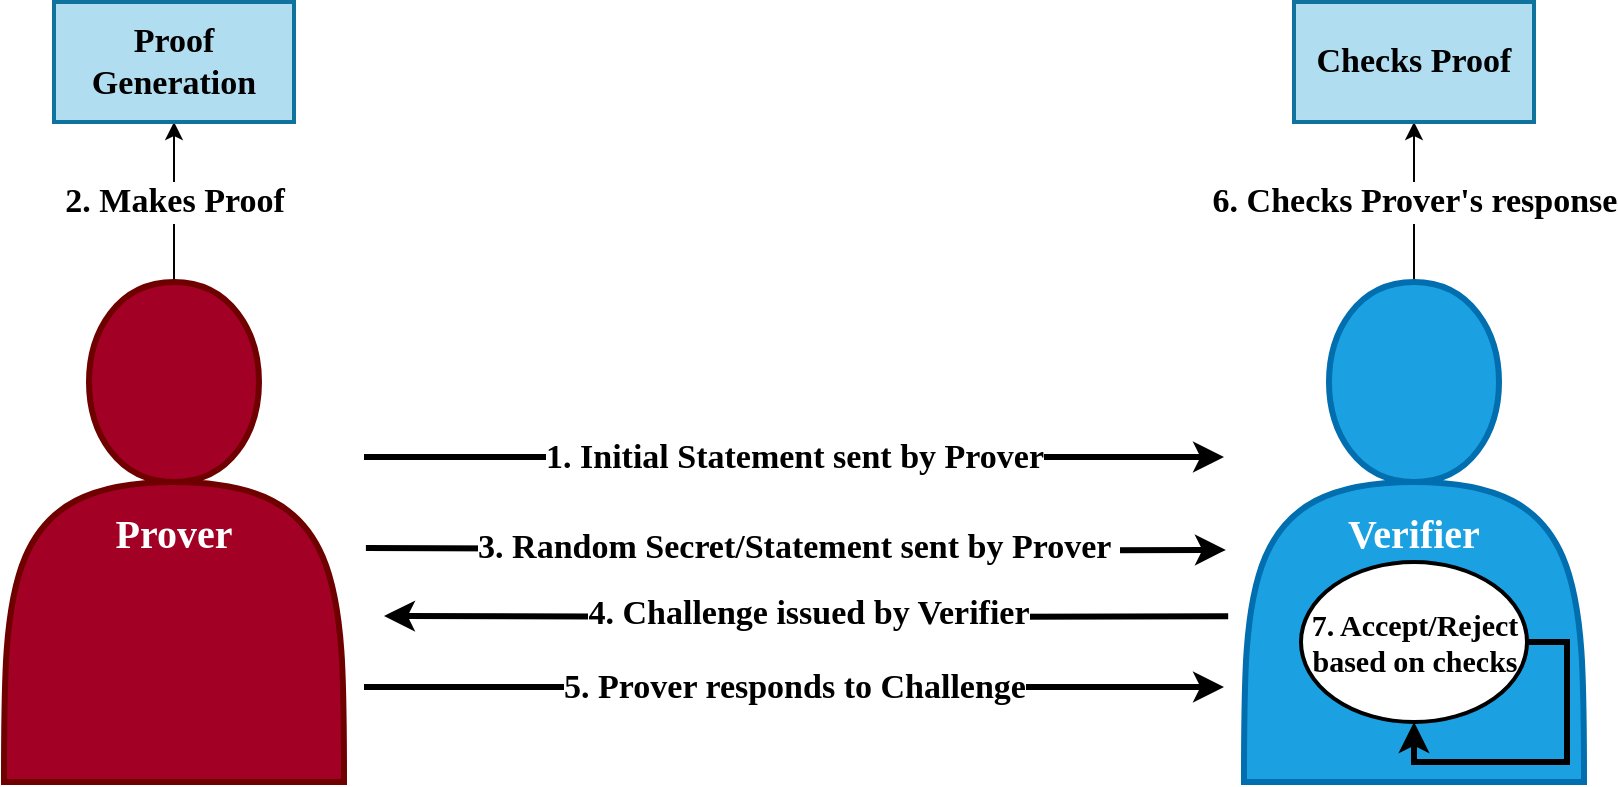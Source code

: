 <mxfile version="21.3.4" type="device">
  <diagram name="Page-1" id="2kg5-HkzBw4idW8L5xDF">
    <mxGraphModel dx="954" dy="647" grid="1" gridSize="10" guides="1" tooltips="1" connect="1" arrows="1" fold="1" page="1" pageScale="1" pageWidth="827" pageHeight="1169" math="0" shadow="0">
      <root>
        <mxCell id="0" />
        <mxCell id="1" parent="0" />
        <mxCell id="Xj_rjUO3NUVVxdjrDqMI-4" value="1. Initial Statement sent by Prover" style="edgeStyle=orthogonalEdgeStyle;rounded=0;orthogonalLoop=1;jettySize=auto;html=1;exitX=1;exitY=0.25;exitDx=0;exitDy=0;entryX=0;entryY=0.25;entryDx=0;entryDy=0;fontStyle=1;fontSize=17;strokeWidth=3;fontFamily=Comic Sans MS;" edge="1" parent="1">
          <mxGeometry relative="1" as="geometry">
            <mxPoint x="200" y="257.5" as="sourcePoint" />
            <mxPoint x="630" y="257.5" as="targetPoint" />
            <mxPoint as="offset" />
          </mxGeometry>
        </mxCell>
        <mxCell id="Xj_rjUO3NUVVxdjrDqMI-5" value="4. Challenge issued by Verifier" style="edgeStyle=orthogonalEdgeStyle;rounded=0;orthogonalLoop=1;jettySize=auto;html=1;exitX=0.011;exitY=0.596;exitDx=0;exitDy=0;exitPerimeter=0;fontStyle=1;fontSize=17;strokeWidth=3;fontFamily=Comic Sans MS;" edge="1" parent="1">
          <mxGeometry x="-0.003" y="-1" relative="1" as="geometry">
            <mxPoint x="632.09" y="337.08" as="sourcePoint" />
            <mxPoint x="210" y="337" as="targetPoint" />
            <mxPoint y="-1" as="offset" />
          </mxGeometry>
        </mxCell>
        <mxCell id="Xj_rjUO3NUVVxdjrDqMI-13" value="5. Prover responds to Challenge" style="edgeStyle=orthogonalEdgeStyle;rounded=0;orthogonalLoop=1;jettySize=auto;html=1;exitX=1;exitY=0.75;exitDx=0;exitDy=0;entryX=0;entryY=0.75;entryDx=0;entryDy=0;fontStyle=1;fontSize=17;strokeWidth=3;fontFamily=Comic Sans MS;" edge="1" parent="1">
          <mxGeometry relative="1" as="geometry">
            <mxPoint x="200" y="372.5" as="sourcePoint" />
            <mxPoint x="630" y="372.5" as="targetPoint" />
            <mxPoint as="offset" />
          </mxGeometry>
        </mxCell>
        <mxCell id="Xj_rjUO3NUVVxdjrDqMI-14" value="3. Random Secret/Statement sent by Prover&amp;nbsp;" style="edgeStyle=orthogonalEdgeStyle;rounded=0;orthogonalLoop=1;jettySize=auto;html=1;exitX=1.005;exitY=0.448;exitDx=0;exitDy=0;entryX=0.005;entryY=0.452;entryDx=0;entryDy=0;entryPerimeter=0;exitPerimeter=0;fontStyle=1;fontSize=17;strokeWidth=3;fontFamily=Comic Sans MS;" edge="1" parent="1">
          <mxGeometry relative="1" as="geometry">
            <mxPoint x="200.95" y="303.04" as="sourcePoint" />
            <mxPoint x="630.95" y="303.96" as="targetPoint" />
          </mxGeometry>
        </mxCell>
        <mxCell id="Xj_rjUO3NUVVxdjrDqMI-26" value="2. Makes Proof" style="edgeStyle=orthogonalEdgeStyle;rounded=0;orthogonalLoop=1;jettySize=auto;html=1;exitX=0.5;exitY=0;exitDx=0;exitDy=0;entryX=0.5;entryY=1;entryDx=0;entryDy=0;fontStyle=1;fontSize=17;fontFamily=Comic Sans MS;" edge="1" parent="1" source="Xj_rjUO3NUVVxdjrDqMI-22" target="Xj_rjUO3NUVVxdjrDqMI-24">
          <mxGeometry x="0.012" relative="1" as="geometry">
            <mxPoint as="offset" />
          </mxGeometry>
        </mxCell>
        <mxCell id="Xj_rjUO3NUVVxdjrDqMI-22" value="Prover" style="shape=actor;whiteSpace=wrap;html=1;fillColor=#a20025;strokeColor=#6F0000;strokeWidth=3;fontStyle=1;fontSize=20;fontColor=#ffffff;fontFamily=Comic Sans MS;" vertex="1" parent="1">
          <mxGeometry x="20" y="170" width="170" height="250" as="geometry" />
        </mxCell>
        <mxCell id="Xj_rjUO3NUVVxdjrDqMI-27" value="6. Checks Prover&#39;s response" style="edgeStyle=orthogonalEdgeStyle;rounded=0;orthogonalLoop=1;jettySize=auto;html=1;exitX=0.5;exitY=0;exitDx=0;exitDy=0;entryX=0.5;entryY=1;entryDx=0;entryDy=0;fontStyle=1;fontSize=17;fontFamily=Comic Sans MS;" edge="1" parent="1" source="Xj_rjUO3NUVVxdjrDqMI-23" target="Xj_rjUO3NUVVxdjrDqMI-25">
          <mxGeometry x="0.012" relative="1" as="geometry">
            <mxPoint as="offset" />
          </mxGeometry>
        </mxCell>
        <mxCell id="Xj_rjUO3NUVVxdjrDqMI-23" value="Verifier" style="shape=actor;whiteSpace=wrap;html=1;fillColor=#1ba1e2;strokeColor=#006EAF;strokeWidth=3;fontStyle=1;fontSize=20;fontColor=#ffffff;fontFamily=Comic Sans MS;" vertex="1" parent="1">
          <mxGeometry x="640" y="170" width="170" height="250" as="geometry" />
        </mxCell>
        <mxCell id="Xj_rjUO3NUVVxdjrDqMI-15" value="7. Accept/Reject based on checks" style="ellipse;whiteSpace=wrap;html=1;fontStyle=1;fontSize=15;strokeWidth=2;fontFamily=Comic Sans MS;" vertex="1" parent="1">
          <mxGeometry x="668.5" y="310" width="113" height="80" as="geometry" />
        </mxCell>
        <mxCell id="Xj_rjUO3NUVVxdjrDqMI-17" style="edgeStyle=orthogonalEdgeStyle;rounded=0;orthogonalLoop=1;jettySize=auto;html=1;exitX=1;exitY=0.5;exitDx=0;exitDy=0;entryX=0.5;entryY=1;entryDx=0;entryDy=0;strokeWidth=3;" edge="1" parent="1" source="Xj_rjUO3NUVVxdjrDqMI-15" target="Xj_rjUO3NUVVxdjrDqMI-15">
          <mxGeometry relative="1" as="geometry" />
        </mxCell>
        <mxCell id="Xj_rjUO3NUVVxdjrDqMI-24" value="Proof Generation" style="rounded=0;whiteSpace=wrap;html=1;fillColor=#b1ddf0;strokeColor=#10739e;strokeWidth=2;fontSize=17;fontStyle=1;fontFamily=Comic Sans MS;" vertex="1" parent="1">
          <mxGeometry x="45" y="30" width="120" height="60" as="geometry" />
        </mxCell>
        <mxCell id="Xj_rjUO3NUVVxdjrDqMI-25" value="Checks Proof" style="rounded=0;whiteSpace=wrap;html=1;fillColor=#b1ddf0;strokeColor=#10739e;strokeWidth=2;fontSize=17;fontStyle=1;fontFamily=Comic Sans MS;" vertex="1" parent="1">
          <mxGeometry x="665" y="30" width="120" height="60" as="geometry" />
        </mxCell>
      </root>
    </mxGraphModel>
  </diagram>
</mxfile>
